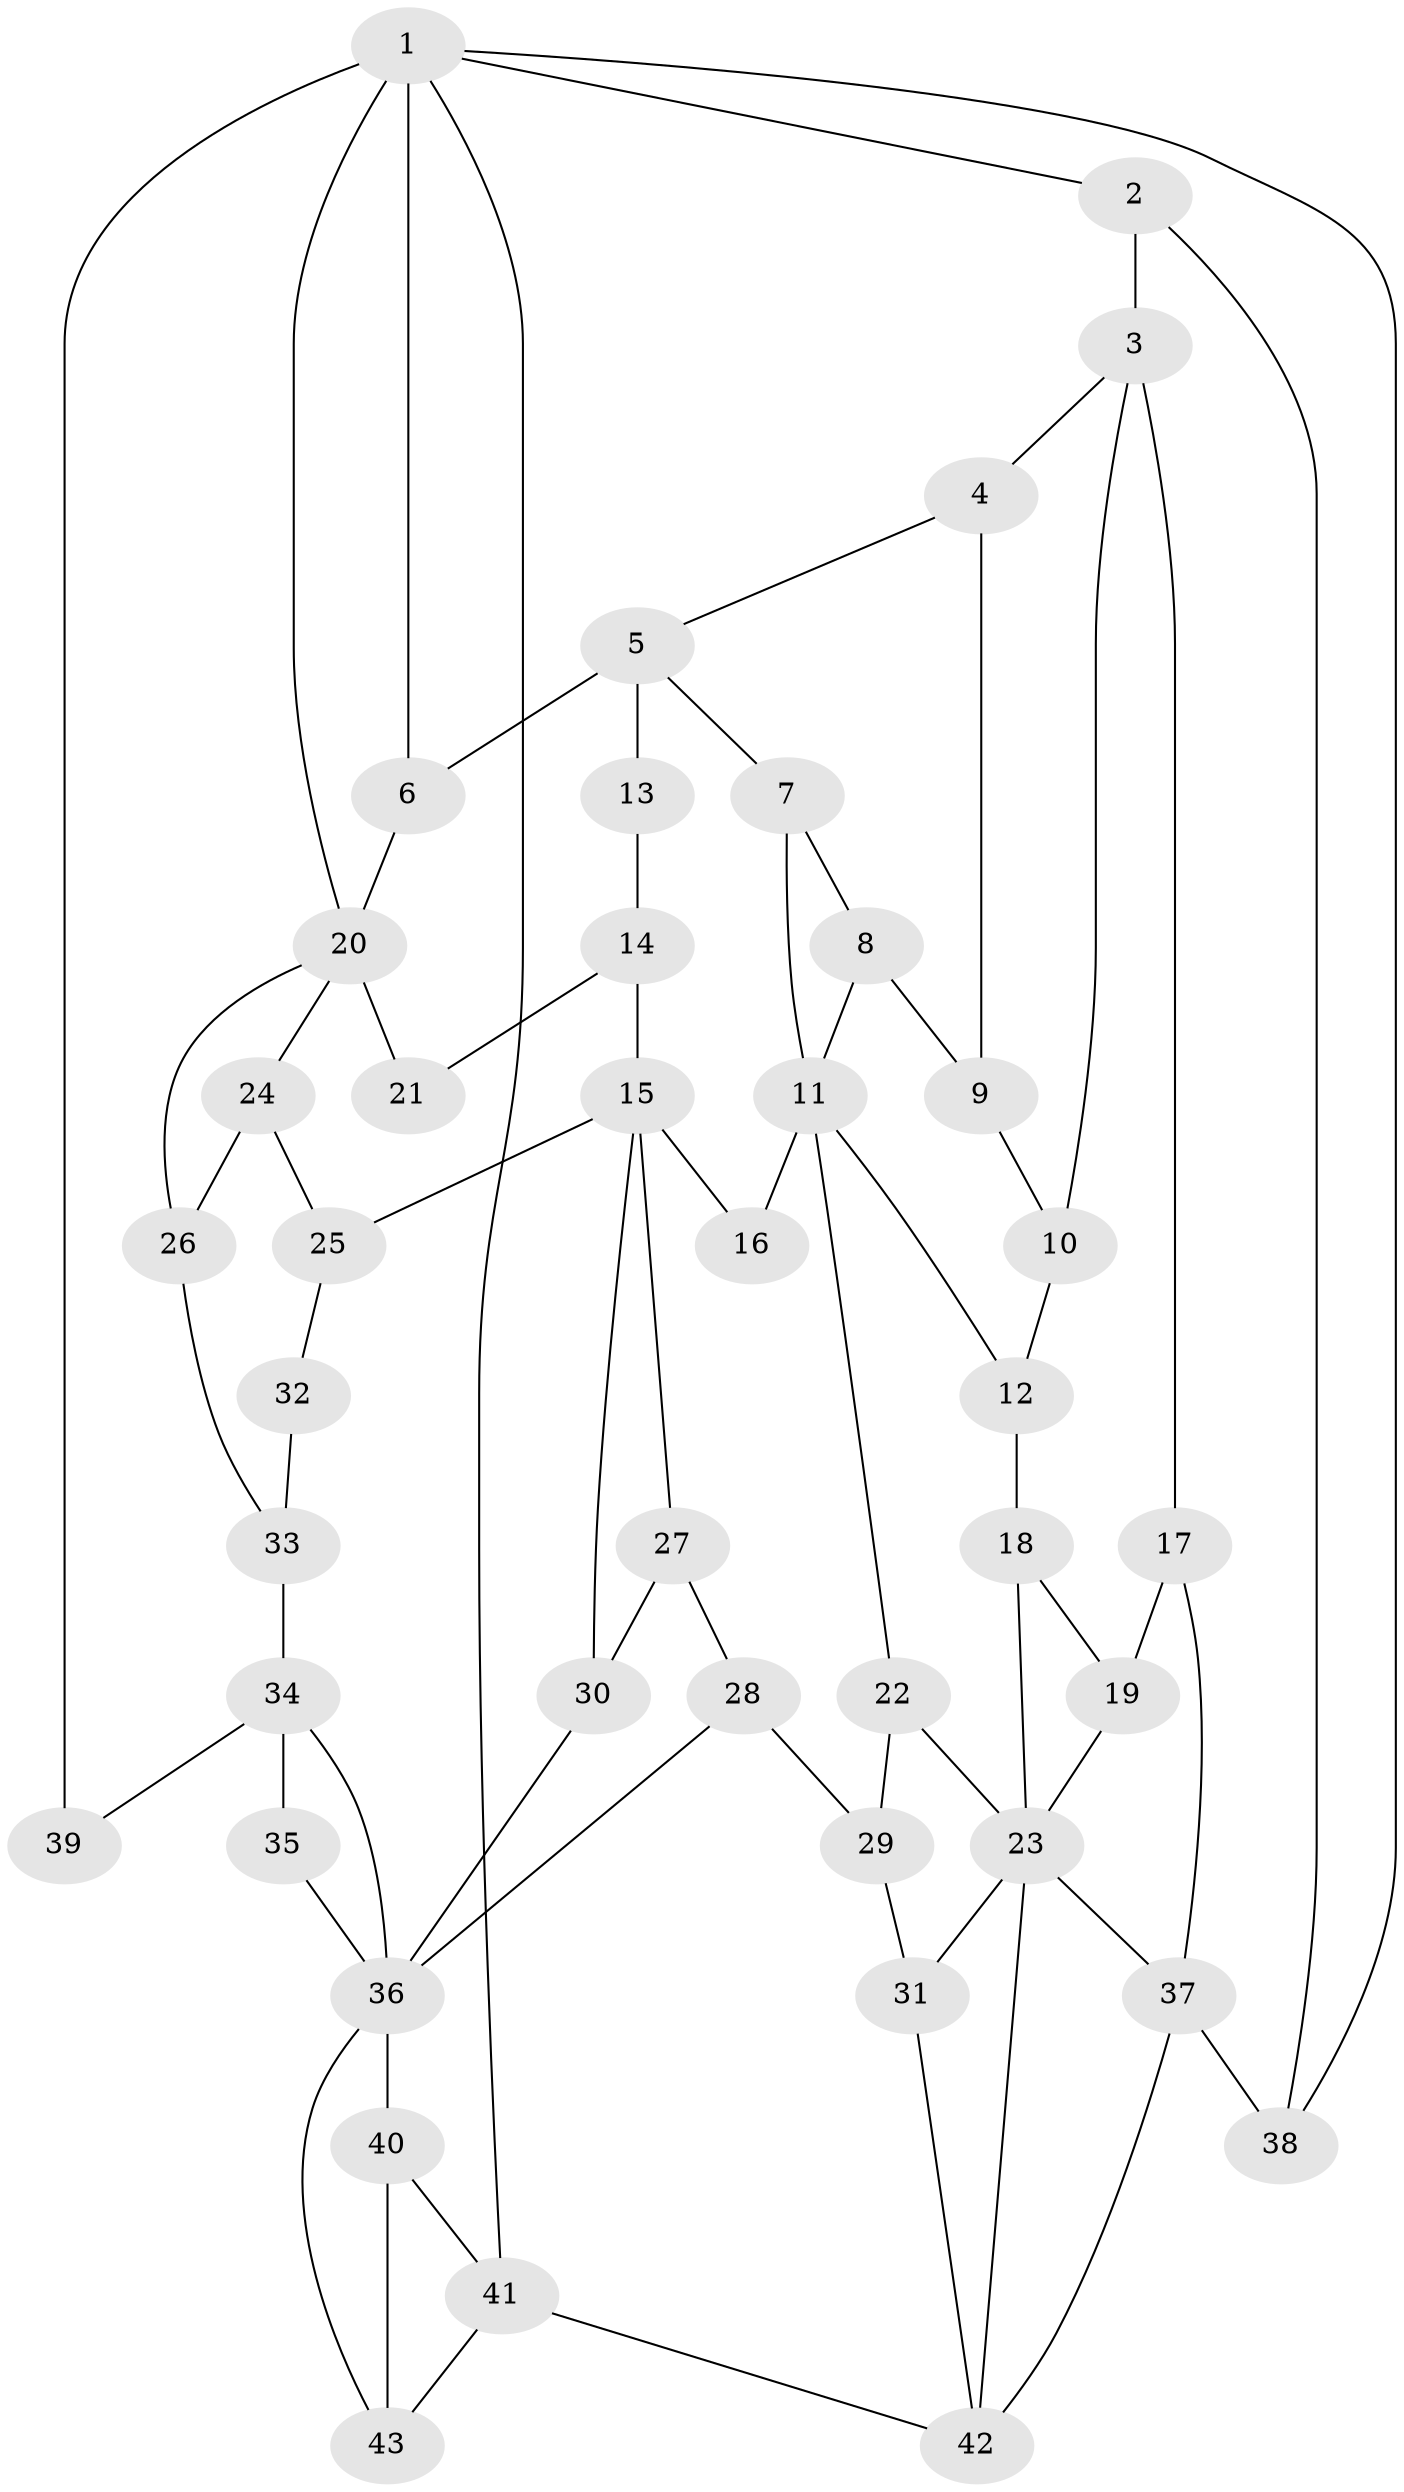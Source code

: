 // original degree distribution, {3: 0.023529411764705882, 6: 0.17647058823529413, 5: 0.5882352941176471, 4: 0.21176470588235294}
// Generated by graph-tools (version 1.1) at 2025/43/03/06/25 01:43:21]
// undirected, 43 vertices, 72 edges
graph export_dot {
graph [start="1"]
  node [color=gray90,style=filled];
  1;
  2;
  3;
  4;
  5;
  6;
  7;
  8;
  9;
  10;
  11;
  12;
  13;
  14;
  15;
  16;
  17;
  18;
  19;
  20;
  21;
  22;
  23;
  24;
  25;
  26;
  27;
  28;
  29;
  30;
  31;
  32;
  33;
  34;
  35;
  36;
  37;
  38;
  39;
  40;
  41;
  42;
  43;
  1 -- 2 [weight=1.0];
  1 -- 6 [weight=1.0];
  1 -- 20 [weight=1.0];
  1 -- 38 [weight=1.0];
  1 -- 39 [weight=2.0];
  1 -- 41 [weight=1.0];
  2 -- 3 [weight=2.0];
  2 -- 38 [weight=1.0];
  3 -- 4 [weight=1.0];
  3 -- 10 [weight=1.0];
  3 -- 17 [weight=2.0];
  4 -- 5 [weight=1.0];
  4 -- 9 [weight=1.0];
  5 -- 6 [weight=1.0];
  5 -- 7 [weight=1.0];
  5 -- 13 [weight=2.0];
  6 -- 20 [weight=1.0];
  7 -- 8 [weight=1.0];
  7 -- 11 [weight=1.0];
  8 -- 9 [weight=1.0];
  8 -- 11 [weight=1.0];
  9 -- 10 [weight=1.0];
  10 -- 12 [weight=1.0];
  11 -- 12 [weight=1.0];
  11 -- 16 [weight=2.0];
  11 -- 22 [weight=1.0];
  12 -- 18 [weight=1.0];
  13 -- 14 [weight=1.0];
  14 -- 15 [weight=1.0];
  14 -- 21 [weight=1.0];
  15 -- 16 [weight=2.0];
  15 -- 25 [weight=1.0];
  15 -- 27 [weight=1.0];
  15 -- 30 [weight=1.0];
  17 -- 19 [weight=2.0];
  17 -- 37 [weight=1.0];
  18 -- 19 [weight=1.0];
  18 -- 23 [weight=1.0];
  19 -- 23 [weight=1.0];
  20 -- 21 [weight=2.0];
  20 -- 24 [weight=1.0];
  20 -- 26 [weight=1.0];
  22 -- 23 [weight=1.0];
  22 -- 29 [weight=1.0];
  23 -- 31 [weight=1.0];
  23 -- 37 [weight=1.0];
  23 -- 42 [weight=1.0];
  24 -- 25 [weight=1.0];
  24 -- 26 [weight=1.0];
  25 -- 32 [weight=1.0];
  26 -- 33 [weight=1.0];
  27 -- 28 [weight=1.0];
  27 -- 30 [weight=1.0];
  28 -- 29 [weight=1.0];
  28 -- 36 [weight=1.0];
  29 -- 31 [weight=1.0];
  30 -- 36 [weight=1.0];
  31 -- 42 [weight=1.0];
  32 -- 33 [weight=2.0];
  33 -- 34 [weight=2.0];
  34 -- 35 [weight=2.0];
  34 -- 36 [weight=1.0];
  34 -- 39 [weight=1.0];
  35 -- 36 [weight=1.0];
  36 -- 40 [weight=1.0];
  36 -- 43 [weight=1.0];
  37 -- 38 [weight=2.0];
  37 -- 42 [weight=2.0];
  40 -- 41 [weight=1.0];
  40 -- 43 [weight=1.0];
  41 -- 42 [weight=2.0];
  41 -- 43 [weight=1.0];
}

